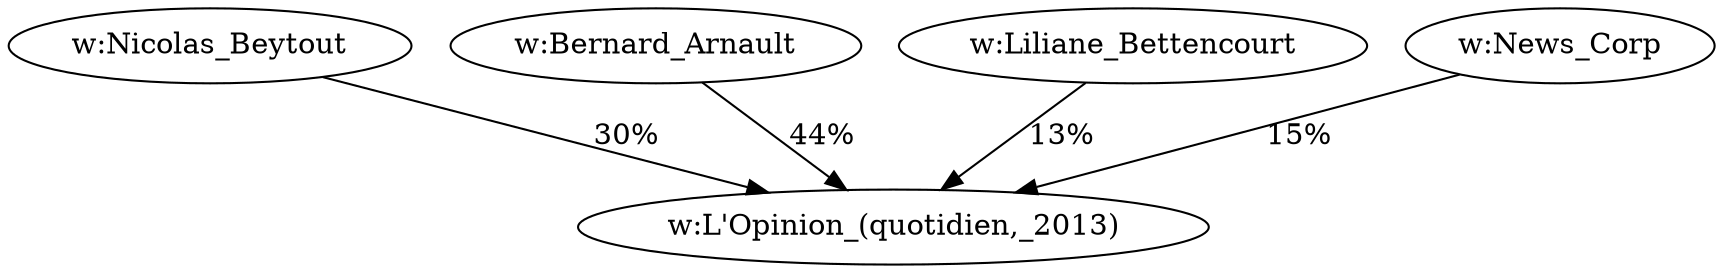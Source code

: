 digraph G {
  "w:Nicolas_Beytout" -> "w:L'Opinion_(quotidien,_2013)" [label="30%"];
  "w:Bernard_Arnault" -> "w:L'Opinion_(quotidien,_2013)" [label="44%"];
  "w:Liliane_Bettencourt" -> "w:L'Opinion_(quotidien,_2013)" [label="13%"];
  "w:News_Corp" -> "w:L'Opinion_(quotidien,_2013)" [label="15%"];
}
